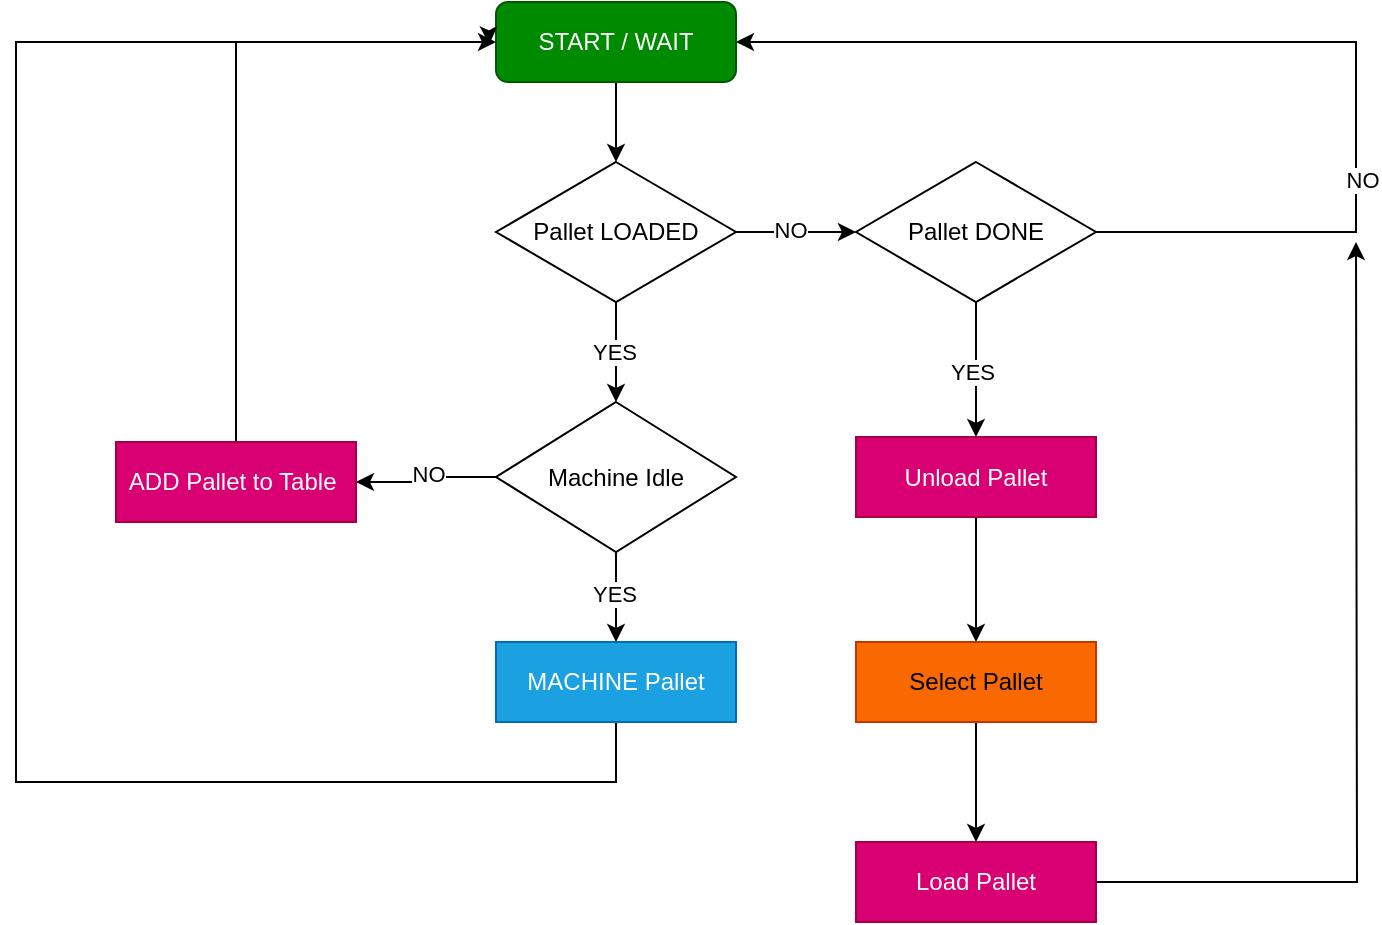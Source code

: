 <mxfile version="24.8.6">
  <diagram name="Page-1" id="K8OefssBnJMbzSqkOOdy">
    <mxGraphModel dx="944" dy="549" grid="1" gridSize="10" guides="1" tooltips="1" connect="1" arrows="1" fold="1" page="1" pageScale="1" pageWidth="850" pageHeight="1100" math="0" shadow="0">
      <root>
        <mxCell id="0" />
        <mxCell id="1" parent="0" />
        <mxCell id="3kdU5p6HqZcH2HslndnK-15" style="edgeStyle=orthogonalEdgeStyle;rounded=0;orthogonalLoop=1;jettySize=auto;html=1;exitX=1;exitY=0.5;exitDx=0;exitDy=0;entryX=0;entryY=0.5;entryDx=0;entryDy=0;" edge="1" parent="1" source="3kdU5p6HqZcH2HslndnK-1" target="3kdU5p6HqZcH2HslndnK-4">
          <mxGeometry relative="1" as="geometry" />
        </mxCell>
        <mxCell id="3kdU5p6HqZcH2HslndnK-16" value="NO" style="edgeLabel;html=1;align=center;verticalAlign=middle;resizable=0;points=[];" vertex="1" connectable="0" parent="3kdU5p6HqZcH2HslndnK-15">
          <mxGeometry x="-0.118" y="1" relative="1" as="geometry">
            <mxPoint as="offset" />
          </mxGeometry>
        </mxCell>
        <mxCell id="3kdU5p6HqZcH2HslndnK-33" style="edgeStyle=orthogonalEdgeStyle;rounded=0;orthogonalLoop=1;jettySize=auto;html=1;exitX=0.5;exitY=1;exitDx=0;exitDy=0;entryX=0.5;entryY=0;entryDx=0;entryDy=0;" edge="1" parent="1" source="3kdU5p6HqZcH2HslndnK-1" target="3kdU5p6HqZcH2HslndnK-30">
          <mxGeometry relative="1" as="geometry" />
        </mxCell>
        <mxCell id="3kdU5p6HqZcH2HslndnK-34" value="YES" style="edgeLabel;html=1;align=center;verticalAlign=middle;resizable=0;points=[];" vertex="1" connectable="0" parent="3kdU5p6HqZcH2HslndnK-33">
          <mxGeometry x="-0.012" y="-1" relative="1" as="geometry">
            <mxPoint as="offset" />
          </mxGeometry>
        </mxCell>
        <mxCell id="3kdU5p6HqZcH2HslndnK-1" value="Pallet LOADED" style="rhombus;whiteSpace=wrap;html=1;" vertex="1" parent="1">
          <mxGeometry x="400" y="180" width="120" height="70" as="geometry" />
        </mxCell>
        <mxCell id="3kdU5p6HqZcH2HslndnK-9" style="edgeStyle=orthogonalEdgeStyle;rounded=0;orthogonalLoop=1;jettySize=auto;html=1;exitX=0.5;exitY=1;exitDx=0;exitDy=0;entryX=0.5;entryY=0;entryDx=0;entryDy=0;" edge="1" parent="1" source="3kdU5p6HqZcH2HslndnK-4" target="3kdU5p6HqZcH2HslndnK-7">
          <mxGeometry relative="1" as="geometry" />
        </mxCell>
        <mxCell id="3kdU5p6HqZcH2HslndnK-10" value="YES" style="edgeLabel;html=1;align=center;verticalAlign=middle;resizable=0;points=[];" vertex="1" connectable="0" parent="3kdU5p6HqZcH2HslndnK-9">
          <mxGeometry x="0.021" y="-2" relative="1" as="geometry">
            <mxPoint as="offset" />
          </mxGeometry>
        </mxCell>
        <mxCell id="3kdU5p6HqZcH2HslndnK-17" style="edgeStyle=orthogonalEdgeStyle;rounded=0;orthogonalLoop=1;jettySize=auto;html=1;exitX=1;exitY=0.5;exitDx=0;exitDy=0;entryX=1;entryY=0.5;entryDx=0;entryDy=0;" edge="1" parent="1" source="3kdU5p6HqZcH2HslndnK-4" target="3kdU5p6HqZcH2HslndnK-11">
          <mxGeometry relative="1" as="geometry">
            <Array as="points">
              <mxPoint x="830" y="215" />
              <mxPoint x="830" y="120" />
            </Array>
          </mxGeometry>
        </mxCell>
        <mxCell id="3kdU5p6HqZcH2HslndnK-18" value="NO" style="edgeLabel;html=1;align=center;verticalAlign=middle;resizable=0;points=[];" vertex="1" connectable="0" parent="3kdU5p6HqZcH2HslndnK-17">
          <mxGeometry x="-0.417" y="-3" relative="1" as="geometry">
            <mxPoint as="offset" />
          </mxGeometry>
        </mxCell>
        <mxCell id="3kdU5p6HqZcH2HslndnK-4" value="Pallet DONE" style="rhombus;whiteSpace=wrap;html=1;" vertex="1" parent="1">
          <mxGeometry x="580" y="180" width="120" height="70" as="geometry" />
        </mxCell>
        <mxCell id="3kdU5p6HqZcH2HslndnK-25" style="edgeStyle=orthogonalEdgeStyle;rounded=0;orthogonalLoop=1;jettySize=auto;html=1;exitX=0.5;exitY=1;exitDx=0;exitDy=0;entryX=0.5;entryY=0;entryDx=0;entryDy=0;" edge="1" parent="1" source="3kdU5p6HqZcH2HslndnK-7" target="3kdU5p6HqZcH2HslndnK-24">
          <mxGeometry relative="1" as="geometry" />
        </mxCell>
        <mxCell id="3kdU5p6HqZcH2HslndnK-7" value="Unload Pallet" style="rounded=0;whiteSpace=wrap;html=1;fillColor=#d80073;strokeColor=#A50040;fontColor=#ffffff;" vertex="1" parent="1">
          <mxGeometry x="580" y="317.5" width="120" height="40" as="geometry" />
        </mxCell>
        <mxCell id="3kdU5p6HqZcH2HslndnK-12" style="edgeStyle=orthogonalEdgeStyle;rounded=0;orthogonalLoop=1;jettySize=auto;html=1;exitX=0.5;exitY=1;exitDx=0;exitDy=0;entryX=0.5;entryY=0;entryDx=0;entryDy=0;" edge="1" parent="1" source="3kdU5p6HqZcH2HslndnK-11" target="3kdU5p6HqZcH2HslndnK-1">
          <mxGeometry relative="1" as="geometry" />
        </mxCell>
        <mxCell id="3kdU5p6HqZcH2HslndnK-11" value="START / WAIT" style="rounded=1;whiteSpace=wrap;html=1;fillColor=#008a00;fontColor=#ffffff;strokeColor=#005700;" vertex="1" parent="1">
          <mxGeometry x="400" y="100" width="120" height="40" as="geometry" />
        </mxCell>
        <mxCell id="3kdU5p6HqZcH2HslndnK-23" style="edgeStyle=orthogonalEdgeStyle;rounded=0;orthogonalLoop=1;jettySize=auto;html=1;exitX=0.5;exitY=1;exitDx=0;exitDy=0;entryX=-0.028;entryY=0.528;entryDx=0;entryDy=0;entryPerimeter=0;" edge="1" parent="1" source="3kdU5p6HqZcH2HslndnK-19" target="3kdU5p6HqZcH2HslndnK-11">
          <mxGeometry relative="1" as="geometry">
            <mxPoint x="490" y="560" as="sourcePoint" />
            <mxPoint x="430" y="80" as="targetPoint" />
            <Array as="points">
              <mxPoint x="460" y="490" />
              <mxPoint x="160" y="490" />
              <mxPoint x="160" y="120" />
              <mxPoint x="397" y="120" />
            </Array>
          </mxGeometry>
        </mxCell>
        <mxCell id="3kdU5p6HqZcH2HslndnK-19" value="MACHINE Pallet" style="rounded=0;whiteSpace=wrap;html=1;fillColor=#1ba1e2;fontColor=#ffffff;strokeColor=#006EAF;" vertex="1" parent="1">
          <mxGeometry x="400" y="420" width="120" height="40" as="geometry" />
        </mxCell>
        <mxCell id="3kdU5p6HqZcH2HslndnK-27" style="edgeStyle=orthogonalEdgeStyle;rounded=0;orthogonalLoop=1;jettySize=auto;html=1;exitX=0.5;exitY=1;exitDx=0;exitDy=0;entryX=0.5;entryY=0;entryDx=0;entryDy=0;" edge="1" parent="1" source="3kdU5p6HqZcH2HslndnK-24" target="3kdU5p6HqZcH2HslndnK-26">
          <mxGeometry relative="1" as="geometry" />
        </mxCell>
        <mxCell id="3kdU5p6HqZcH2HslndnK-24" value="Select Pallet" style="rounded=0;whiteSpace=wrap;html=1;fillColor=#fa6800;fontColor=#000000;strokeColor=#C73500;" vertex="1" parent="1">
          <mxGeometry x="580" y="420" width="120" height="40" as="geometry" />
        </mxCell>
        <mxCell id="3kdU5p6HqZcH2HslndnK-28" style="edgeStyle=orthogonalEdgeStyle;rounded=0;orthogonalLoop=1;jettySize=auto;html=1;exitX=1;exitY=0.5;exitDx=0;exitDy=0;" edge="1" parent="1" source="3kdU5p6HqZcH2HslndnK-26">
          <mxGeometry relative="1" as="geometry">
            <mxPoint x="830" y="220" as="targetPoint" />
          </mxGeometry>
        </mxCell>
        <mxCell id="3kdU5p6HqZcH2HslndnK-26" value="Load Pallet" style="rounded=0;whiteSpace=wrap;html=1;fillColor=#d80073;fontColor=#ffffff;strokeColor=#A50040;" vertex="1" parent="1">
          <mxGeometry x="580" y="520" width="120" height="40" as="geometry" />
        </mxCell>
        <mxCell id="3kdU5p6HqZcH2HslndnK-35" style="edgeStyle=orthogonalEdgeStyle;rounded=0;orthogonalLoop=1;jettySize=auto;html=1;exitX=0.5;exitY=1;exitDx=0;exitDy=0;entryX=0.5;entryY=0;entryDx=0;entryDy=0;" edge="1" parent="1" source="3kdU5p6HqZcH2HslndnK-30" target="3kdU5p6HqZcH2HslndnK-19">
          <mxGeometry relative="1" as="geometry" />
        </mxCell>
        <mxCell id="3kdU5p6HqZcH2HslndnK-36" value="YES" style="edgeLabel;html=1;align=center;verticalAlign=middle;resizable=0;points=[];" vertex="1" connectable="0" parent="3kdU5p6HqZcH2HslndnK-35">
          <mxGeometry x="-0.071" y="-1" relative="1" as="geometry">
            <mxPoint as="offset" />
          </mxGeometry>
        </mxCell>
        <mxCell id="3kdU5p6HqZcH2HslndnK-39" style="edgeStyle=orthogonalEdgeStyle;rounded=0;orthogonalLoop=1;jettySize=auto;html=1;exitX=0;exitY=0.5;exitDx=0;exitDy=0;entryX=1;entryY=0.5;entryDx=0;entryDy=0;" edge="1" parent="1" source="3kdU5p6HqZcH2HslndnK-30" target="3kdU5p6HqZcH2HslndnK-37">
          <mxGeometry relative="1" as="geometry" />
        </mxCell>
        <mxCell id="3kdU5p6HqZcH2HslndnK-40" value="NO" style="edgeLabel;html=1;align=center;verticalAlign=middle;resizable=0;points=[];" vertex="1" connectable="0" parent="3kdU5p6HqZcH2HslndnK-39">
          <mxGeometry x="-0.049" y="-2" relative="1" as="geometry">
            <mxPoint as="offset" />
          </mxGeometry>
        </mxCell>
        <mxCell id="3kdU5p6HqZcH2HslndnK-30" value="Machine Idle" style="rhombus;whiteSpace=wrap;html=1;" vertex="1" parent="1">
          <mxGeometry x="400" y="300" width="120" height="75" as="geometry" />
        </mxCell>
        <mxCell id="3kdU5p6HqZcH2HslndnK-38" style="edgeStyle=orthogonalEdgeStyle;rounded=0;orthogonalLoop=1;jettySize=auto;html=1;exitX=0.5;exitY=0;exitDx=0;exitDy=0;entryX=0;entryY=0.5;entryDx=0;entryDy=0;" edge="1" parent="1" source="3kdU5p6HqZcH2HslndnK-37" target="3kdU5p6HqZcH2HslndnK-11">
          <mxGeometry relative="1" as="geometry" />
        </mxCell>
        <mxCell id="3kdU5p6HqZcH2HslndnK-37" value="ADD Pallet to Table&amp;nbsp;" style="rounded=0;whiteSpace=wrap;html=1;fillColor=#d80073;fontColor=#ffffff;strokeColor=#A50040;" vertex="1" parent="1">
          <mxGeometry x="210" y="320" width="120" height="40" as="geometry" />
        </mxCell>
      </root>
    </mxGraphModel>
  </diagram>
</mxfile>
